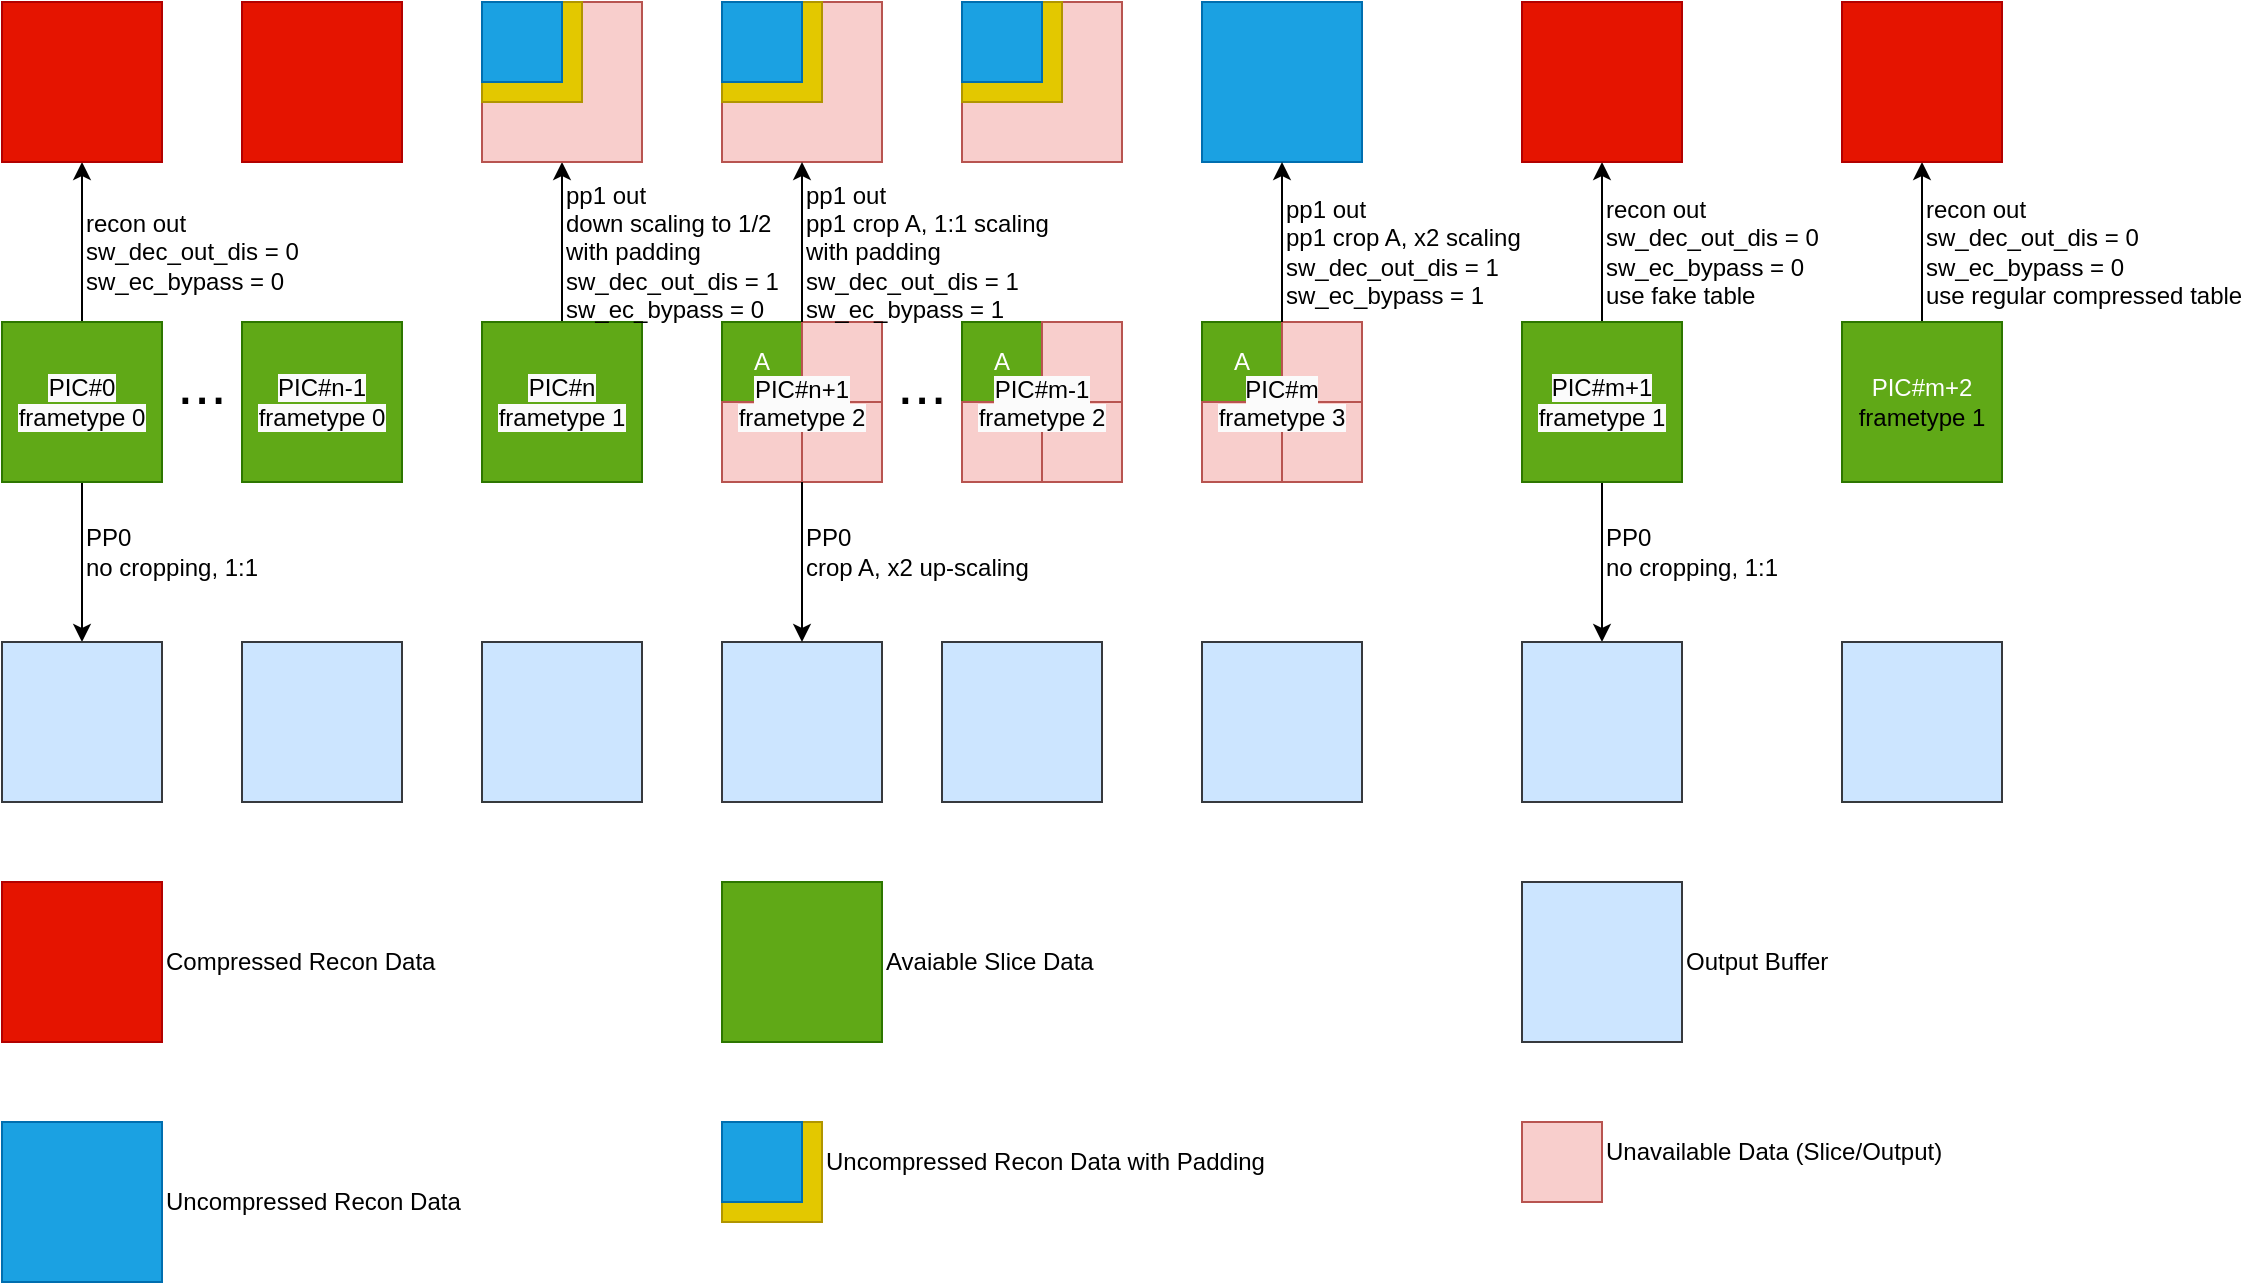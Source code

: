 <mxfile version="21.5.2" type="github">
  <diagram name="CR" id="-hj26rZd8-g5TWYFawQo">
    <mxGraphModel dx="818" dy="492" grid="1" gridSize="10" guides="1" tooltips="1" connect="1" arrows="0" fold="1" page="1" pageScale="1" pageWidth="1169" pageHeight="1654" math="0" shadow="0">
      <root>
        <mxCell id="0" />
        <mxCell id="1" parent="0" />
        <mxCell id="bH6gv9mdCXaSQuvATHA7-13" value="&lt;span style=&quot;color: rgb(0, 0, 0); font-family: Helvetica; font-size: 12px; font-style: normal; font-variant-ligatures: normal; font-variant-caps: normal; font-weight: 400; letter-spacing: normal; orphans: 2; text-align: center; text-indent: 0px; text-transform: none; widows: 2; word-spacing: 0px; -webkit-text-stroke-width: 0px; background-color: rgb(251, 251, 251); text-decoration-thickness: initial; text-decoration-style: initial; text-decoration-color: initial; float: none; display: inline !important;&quot;&gt;PIC#n-1&lt;/span&gt;&lt;br style=&quot;border-color: var(--border-color); color: rgb(0, 0, 0); font-family: Helvetica; font-size: 12px; font-style: normal; font-variant-ligatures: normal; font-variant-caps: normal; font-weight: 400; letter-spacing: normal; orphans: 2; text-align: center; text-indent: 0px; text-transform: none; widows: 2; word-spacing: 0px; -webkit-text-stroke-width: 0px; background-color: rgb(251, 251, 251); text-decoration-thickness: initial; text-decoration-style: initial; text-decoration-color: initial;&quot;&gt;&lt;span style=&quot;color: rgb(0, 0, 0); font-family: Helvetica; font-size: 12px; font-style: normal; font-variant-ligatures: normal; font-variant-caps: normal; font-weight: 400; letter-spacing: normal; orphans: 2; text-align: center; text-indent: 0px; text-transform: none; widows: 2; word-spacing: 0px; -webkit-text-stroke-width: 0px; background-color: rgb(251, 251, 251); text-decoration-thickness: initial; text-decoration-style: initial; text-decoration-color: initial; float: none; display: inline !important;&quot;&gt;frametype 0&lt;/span&gt;&lt;br&gt;" style="rounded=0;whiteSpace=wrap;html=1;fillColor=#60a917;fontColor=#ffffff;strokeColor=#2D7600;" vertex="1" parent="1">
          <mxGeometry x="159" y="280" width="80" height="80" as="geometry" />
        </mxCell>
        <mxCell id="bH6gv9mdCXaSQuvATHA7-14" value="" style="group;fillColor=none;" vertex="1" connectable="0" parent="1">
          <mxGeometry x="399" y="280" width="80" height="80" as="geometry" />
        </mxCell>
        <mxCell id="bH6gv9mdCXaSQuvATHA7-9" value="A" style="rounded=0;whiteSpace=wrap;html=1;fillColor=#60a917;strokeColor=#2D7600;fontColor=#ffffff;" vertex="1" parent="bH6gv9mdCXaSQuvATHA7-14">
          <mxGeometry width="40" height="40" as="geometry" />
        </mxCell>
        <mxCell id="bH6gv9mdCXaSQuvATHA7-10" value="" style="rounded=0;whiteSpace=wrap;html=1;fillColor=#f8cecc;strokeColor=#b85450;" vertex="1" parent="bH6gv9mdCXaSQuvATHA7-14">
          <mxGeometry x="40" width="40" height="40" as="geometry" />
        </mxCell>
        <mxCell id="bH6gv9mdCXaSQuvATHA7-11" value="" style="rounded=0;whiteSpace=wrap;html=1;fillColor=#f8cecc;strokeColor=#b85450;" vertex="1" parent="bH6gv9mdCXaSQuvATHA7-14">
          <mxGeometry y="40" width="40" height="40" as="geometry" />
        </mxCell>
        <mxCell id="bH6gv9mdCXaSQuvATHA7-12" value="" style="rounded=0;whiteSpace=wrap;html=1;fillColor=#f8cecc;strokeColor=#b85450;" vertex="1" parent="bH6gv9mdCXaSQuvATHA7-14">
          <mxGeometry x="40" y="40" width="40" height="40" as="geometry" />
        </mxCell>
        <mxCell id="bH6gv9mdCXaSQuvATHA7-30" value="&lt;span style=&quot;color: rgb(0, 0, 0); font-family: Helvetica; font-size: 12px; font-style: normal; font-variant-ligatures: normal; font-variant-caps: normal; font-weight: 400; letter-spacing: normal; orphans: 2; text-indent: 0px; text-transform: none; widows: 2; word-spacing: 0px; -webkit-text-stroke-width: 0px; background-color: rgb(251, 251, 251); text-decoration-thickness: initial; text-decoration-style: initial; text-decoration-color: initial; float: none; display: inline !important;&quot;&gt;PIC#n+1&lt;/span&gt;&lt;br style=&quot;border-color: var(--border-color); color: rgb(0, 0, 0); font-family: Helvetica; font-size: 12px; font-style: normal; font-variant-ligatures: normal; font-variant-caps: normal; font-weight: 400; letter-spacing: normal; orphans: 2; text-indent: 0px; text-transform: none; widows: 2; word-spacing: 0px; -webkit-text-stroke-width: 0px; background-color: rgb(251, 251, 251); text-decoration-thickness: initial; text-decoration-style: initial; text-decoration-color: initial;&quot;&gt;&lt;span style=&quot;color: rgb(0, 0, 0); font-family: Helvetica; font-size: 12px; font-style: normal; font-variant-ligatures: normal; font-variant-caps: normal; font-weight: 400; letter-spacing: normal; orphans: 2; text-indent: 0px; text-transform: none; widows: 2; word-spacing: 0px; -webkit-text-stroke-width: 0px; background-color: rgb(251, 251, 251); text-decoration-thickness: initial; text-decoration-style: initial; text-decoration-color: initial; float: none; display: inline !important;&quot;&gt;frametype 2&lt;/span&gt;" style="text;whiteSpace=wrap;html=1;align=center;" vertex="1" parent="bH6gv9mdCXaSQuvATHA7-14">
          <mxGeometry y="20" width="80" height="40" as="geometry" />
        </mxCell>
        <mxCell id="bH6gv9mdCXaSQuvATHA7-59" style="edgeStyle=orthogonalEdgeStyle;rounded=0;orthogonalLoop=1;jettySize=auto;html=1;exitX=0.5;exitY=0;exitDx=0;exitDy=0;entryX=0.5;entryY=1;entryDx=0;entryDy=0;" edge="1" parent="1" source="bH6gv9mdCXaSQuvATHA7-15" target="bH6gv9mdCXaSQuvATHA7-41">
          <mxGeometry relative="1" as="geometry" />
        </mxCell>
        <mxCell id="bH6gv9mdCXaSQuvATHA7-78" style="edgeStyle=orthogonalEdgeStyle;rounded=0;orthogonalLoop=1;jettySize=auto;html=1;exitX=0.5;exitY=1;exitDx=0;exitDy=0;entryX=0.5;entryY=0;entryDx=0;entryDy=0;" edge="1" parent="1" source="bH6gv9mdCXaSQuvATHA7-15" target="bH6gv9mdCXaSQuvATHA7-33">
          <mxGeometry relative="1" as="geometry" />
        </mxCell>
        <mxCell id="bH6gv9mdCXaSQuvATHA7-15" value="&lt;span style=&quot;color: rgb(0, 0, 0); font-family: Helvetica; font-size: 12px; font-style: normal; font-variant-ligatures: normal; font-variant-caps: normal; font-weight: 400; letter-spacing: normal; orphans: 2; text-align: center; text-indent: 0px; text-transform: none; widows: 2; word-spacing: 0px; -webkit-text-stroke-width: 0px; background-color: rgb(251, 251, 251); text-decoration-thickness: initial; text-decoration-style: initial; text-decoration-color: initial; float: none; display: inline !important;&quot;&gt;PIC#0&lt;/span&gt;&lt;br style=&quot;border-color: var(--border-color); color: rgb(0, 0, 0); font-family: Helvetica; font-size: 12px; font-style: normal; font-variant-ligatures: normal; font-variant-caps: normal; font-weight: 400; letter-spacing: normal; orphans: 2; text-align: center; text-indent: 0px; text-transform: none; widows: 2; word-spacing: 0px; -webkit-text-stroke-width: 0px; background-color: rgb(251, 251, 251); text-decoration-thickness: initial; text-decoration-style: initial; text-decoration-color: initial;&quot;&gt;&lt;span style=&quot;color: rgb(0, 0, 0); font-family: Helvetica; font-size: 12px; font-style: normal; font-variant-ligatures: normal; font-variant-caps: normal; font-weight: 400; letter-spacing: normal; orphans: 2; text-align: center; text-indent: 0px; text-transform: none; widows: 2; word-spacing: 0px; -webkit-text-stroke-width: 0px; background-color: rgb(251, 251, 251); text-decoration-thickness: initial; text-decoration-style: initial; text-decoration-color: initial; float: none; display: inline !important;&quot;&gt;frametype 0&lt;/span&gt;&lt;br&gt;" style="rounded=0;whiteSpace=wrap;html=1;fillColor=#60a917;fontColor=#ffffff;strokeColor=#2D7600;" vertex="1" parent="1">
          <mxGeometry x="39" y="280" width="80" height="80" as="geometry" />
        </mxCell>
        <mxCell id="bH6gv9mdCXaSQuvATHA7-67" style="edgeStyle=orthogonalEdgeStyle;rounded=0;orthogonalLoop=1;jettySize=auto;html=1;exitX=0.5;exitY=0;exitDx=0;exitDy=0;entryX=0.5;entryY=1;entryDx=0;entryDy=0;" edge="1" parent="1" source="bH6gv9mdCXaSQuvATHA7-16" target="bH6gv9mdCXaSQuvATHA7-63">
          <mxGeometry relative="1" as="geometry" />
        </mxCell>
        <mxCell id="bH6gv9mdCXaSQuvATHA7-16" value="&lt;span style=&quot;color: rgb(0, 0, 0); font-family: Helvetica; font-size: 12px; font-style: normal; font-variant-ligatures: normal; font-variant-caps: normal; font-weight: 400; letter-spacing: normal; orphans: 2; text-align: center; text-indent: 0px; text-transform: none; widows: 2; word-spacing: 0px; -webkit-text-stroke-width: 0px; background-color: rgb(251, 251, 251); text-decoration-thickness: initial; text-decoration-style: initial; text-decoration-color: initial; float: none; display: inline !important;&quot;&gt;PIC#n&lt;/span&gt;&lt;br style=&quot;border-color: var(--border-color); color: rgb(0, 0, 0); font-family: Helvetica; font-size: 12px; font-style: normal; font-variant-ligatures: normal; font-variant-caps: normal; font-weight: 400; letter-spacing: normal; orphans: 2; text-align: center; text-indent: 0px; text-transform: none; widows: 2; word-spacing: 0px; -webkit-text-stroke-width: 0px; background-color: rgb(251, 251, 251); text-decoration-thickness: initial; text-decoration-style: initial; text-decoration-color: initial;&quot;&gt;&lt;span style=&quot;color: rgb(0, 0, 0); font-family: Helvetica; font-size: 12px; font-style: normal; font-variant-ligatures: normal; font-variant-caps: normal; font-weight: 400; letter-spacing: normal; orphans: 2; text-align: center; text-indent: 0px; text-transform: none; widows: 2; word-spacing: 0px; -webkit-text-stroke-width: 0px; background-color: rgb(251, 251, 251); text-decoration-thickness: initial; text-decoration-style: initial; text-decoration-color: initial; float: none; display: inline !important;&quot;&gt;frametype 1&lt;/span&gt;&lt;br&gt;" style="rounded=0;whiteSpace=wrap;html=1;fillColor=#60a917;fontColor=#ffffff;strokeColor=#2D7600;" vertex="1" parent="1">
          <mxGeometry x="279" y="280" width="80" height="80" as="geometry" />
        </mxCell>
        <mxCell id="bH6gv9mdCXaSQuvATHA7-17" value="" style="group;fillColor=none;" vertex="1" connectable="0" parent="1">
          <mxGeometry x="519" y="280" width="80" height="80" as="geometry" />
        </mxCell>
        <mxCell id="bH6gv9mdCXaSQuvATHA7-18" value="A" style="rounded=0;whiteSpace=wrap;html=1;fillColor=#60a917;strokeColor=#2D7600;fontColor=#ffffff;" vertex="1" parent="bH6gv9mdCXaSQuvATHA7-17">
          <mxGeometry width="40" height="40" as="geometry" />
        </mxCell>
        <mxCell id="bH6gv9mdCXaSQuvATHA7-19" value="" style="rounded=0;whiteSpace=wrap;html=1;fillColor=#f8cecc;strokeColor=#b85450;" vertex="1" parent="bH6gv9mdCXaSQuvATHA7-17">
          <mxGeometry x="40" width="40" height="40" as="geometry" />
        </mxCell>
        <mxCell id="bH6gv9mdCXaSQuvATHA7-20" value="" style="rounded=0;whiteSpace=wrap;html=1;fillColor=#f8cecc;strokeColor=#b85450;" vertex="1" parent="bH6gv9mdCXaSQuvATHA7-17">
          <mxGeometry y="40" width="40" height="40" as="geometry" />
        </mxCell>
        <mxCell id="bH6gv9mdCXaSQuvATHA7-21" value="" style="rounded=0;whiteSpace=wrap;html=1;fillColor=#f8cecc;strokeColor=#b85450;" vertex="1" parent="bH6gv9mdCXaSQuvATHA7-17">
          <mxGeometry x="40" y="40" width="40" height="40" as="geometry" />
        </mxCell>
        <mxCell id="bH6gv9mdCXaSQuvATHA7-31" value="&lt;span style=&quot;color: rgb(0, 0, 0); font-family: Helvetica; font-size: 12px; font-style: normal; font-variant-ligatures: normal; font-variant-caps: normal; font-weight: 400; letter-spacing: normal; orphans: 2; text-indent: 0px; text-transform: none; widows: 2; word-spacing: 0px; -webkit-text-stroke-width: 0px; background-color: rgb(251, 251, 251); text-decoration-thickness: initial; text-decoration-style: initial; text-decoration-color: initial; float: none; display: inline !important;&quot;&gt;PIC#m-1&lt;/span&gt;&lt;br style=&quot;border-color: var(--border-color); color: rgb(0, 0, 0); font-family: Helvetica; font-size: 12px; font-style: normal; font-variant-ligatures: normal; font-variant-caps: normal; font-weight: 400; letter-spacing: normal; orphans: 2; text-indent: 0px; text-transform: none; widows: 2; word-spacing: 0px; -webkit-text-stroke-width: 0px; background-color: rgb(251, 251, 251); text-decoration-thickness: initial; text-decoration-style: initial; text-decoration-color: initial;&quot;&gt;&lt;span style=&quot;color: rgb(0, 0, 0); font-family: Helvetica; font-size: 12px; font-style: normal; font-variant-ligatures: normal; font-variant-caps: normal; font-weight: 400; letter-spacing: normal; orphans: 2; text-indent: 0px; text-transform: none; widows: 2; word-spacing: 0px; -webkit-text-stroke-width: 0px; background-color: rgb(251, 251, 251); text-decoration-thickness: initial; text-decoration-style: initial; text-decoration-color: initial; float: none; display: inline !important;&quot;&gt;frametype 2&lt;/span&gt;" style="text;whiteSpace=wrap;html=1;align=center;" vertex="1" parent="bH6gv9mdCXaSQuvATHA7-17">
          <mxGeometry y="20" width="80" height="40" as="geometry" />
        </mxCell>
        <mxCell id="bH6gv9mdCXaSQuvATHA7-22" value="" style="group;fillColor=none;" vertex="1" connectable="0" parent="1">
          <mxGeometry x="639" y="280" width="80" height="80" as="geometry" />
        </mxCell>
        <mxCell id="bH6gv9mdCXaSQuvATHA7-23" value="A" style="rounded=0;whiteSpace=wrap;html=1;fillColor=#60a917;strokeColor=#2D7600;fontColor=#ffffff;" vertex="1" parent="bH6gv9mdCXaSQuvATHA7-22">
          <mxGeometry width="40" height="40" as="geometry" />
        </mxCell>
        <mxCell id="bH6gv9mdCXaSQuvATHA7-24" value="" style="rounded=0;whiteSpace=wrap;html=1;fillColor=#f8cecc;strokeColor=#b85450;" vertex="1" parent="bH6gv9mdCXaSQuvATHA7-22">
          <mxGeometry x="40" width="40" height="40" as="geometry" />
        </mxCell>
        <mxCell id="bH6gv9mdCXaSQuvATHA7-25" value="" style="rounded=0;whiteSpace=wrap;html=1;fillColor=#f8cecc;strokeColor=#b85450;" vertex="1" parent="bH6gv9mdCXaSQuvATHA7-22">
          <mxGeometry y="40" width="40" height="40" as="geometry" />
        </mxCell>
        <mxCell id="bH6gv9mdCXaSQuvATHA7-26" value="" style="rounded=0;whiteSpace=wrap;html=1;fillColor=#f8cecc;strokeColor=#b85450;" vertex="1" parent="bH6gv9mdCXaSQuvATHA7-22">
          <mxGeometry x="40" y="40" width="40" height="40" as="geometry" />
        </mxCell>
        <mxCell id="bH6gv9mdCXaSQuvATHA7-32" value="&lt;span style=&quot;color: rgb(0, 0, 0); font-family: Helvetica; font-size: 12px; font-style: normal; font-variant-ligatures: normal; font-variant-caps: normal; font-weight: 400; letter-spacing: normal; orphans: 2; text-indent: 0px; text-transform: none; widows: 2; word-spacing: 0px; -webkit-text-stroke-width: 0px; background-color: rgb(251, 251, 251); text-decoration-thickness: initial; text-decoration-style: initial; text-decoration-color: initial; float: none; display: inline !important;&quot;&gt;PIC#m&lt;/span&gt;&lt;br style=&quot;border-color: var(--border-color); color: rgb(0, 0, 0); font-family: Helvetica; font-size: 12px; font-style: normal; font-variant-ligatures: normal; font-variant-caps: normal; font-weight: 400; letter-spacing: normal; orphans: 2; text-indent: 0px; text-transform: none; widows: 2; word-spacing: 0px; -webkit-text-stroke-width: 0px; background-color: rgb(251, 251, 251); text-decoration-thickness: initial; text-decoration-style: initial; text-decoration-color: initial;&quot;&gt;&lt;span style=&quot;color: rgb(0, 0, 0); font-family: Helvetica; font-size: 12px; font-style: normal; font-variant-ligatures: normal; font-variant-caps: normal; font-weight: 400; letter-spacing: normal; orphans: 2; text-indent: 0px; text-transform: none; widows: 2; word-spacing: 0px; -webkit-text-stroke-width: 0px; background-color: rgb(251, 251, 251); text-decoration-thickness: initial; text-decoration-style: initial; text-decoration-color: initial; float: none; display: inline !important;&quot;&gt;frametype 3&lt;/span&gt;" style="text;whiteSpace=wrap;html=1;align=center;" vertex="1" parent="bH6gv9mdCXaSQuvATHA7-22">
          <mxGeometry y="20" width="80" height="40" as="geometry" />
        </mxCell>
        <mxCell id="bH6gv9mdCXaSQuvATHA7-71" style="edgeStyle=orthogonalEdgeStyle;rounded=0;orthogonalLoop=1;jettySize=auto;html=1;exitX=0.5;exitY=0;exitDx=0;exitDy=0;entryX=0.5;entryY=1;entryDx=0;entryDy=0;" edge="1" parent="1" source="bH6gv9mdCXaSQuvATHA7-27" target="bH6gv9mdCXaSQuvATHA7-47">
          <mxGeometry relative="1" as="geometry" />
        </mxCell>
        <mxCell id="bH6gv9mdCXaSQuvATHA7-82" style="edgeStyle=orthogonalEdgeStyle;rounded=0;orthogonalLoop=1;jettySize=auto;html=1;exitX=0.5;exitY=1;exitDx=0;exitDy=0;entryX=0.5;entryY=0;entryDx=0;entryDy=0;" edge="1" parent="1" source="bH6gv9mdCXaSQuvATHA7-27" target="bH6gv9mdCXaSQuvATHA7-39">
          <mxGeometry relative="1" as="geometry" />
        </mxCell>
        <mxCell id="bH6gv9mdCXaSQuvATHA7-27" value="&lt;span style=&quot;color: rgb(0, 0, 0); font-family: Helvetica; font-size: 12px; font-style: normal; font-variant-ligatures: normal; font-variant-caps: normal; font-weight: 400; letter-spacing: normal; orphans: 2; text-align: center; text-indent: 0px; text-transform: none; widows: 2; word-spacing: 0px; -webkit-text-stroke-width: 0px; background-color: rgb(251, 251, 251); text-decoration-thickness: initial; text-decoration-style: initial; text-decoration-color: initial; float: none; display: inline !important;&quot;&gt;PIC#m+1&lt;/span&gt;&lt;br style=&quot;border-color: var(--border-color); color: rgb(0, 0, 0); font-family: Helvetica; font-size: 12px; font-style: normal; font-variant-ligatures: normal; font-variant-caps: normal; font-weight: 400; letter-spacing: normal; orphans: 2; text-align: center; text-indent: 0px; text-transform: none; widows: 2; word-spacing: 0px; -webkit-text-stroke-width: 0px; background-color: rgb(251, 251, 251); text-decoration-thickness: initial; text-decoration-style: initial; text-decoration-color: initial;&quot;&gt;&lt;span style=&quot;color: rgb(0, 0, 0); font-family: Helvetica; font-size: 12px; font-style: normal; font-variant-ligatures: normal; font-variant-caps: normal; font-weight: 400; letter-spacing: normal; orphans: 2; text-align: center; text-indent: 0px; text-transform: none; widows: 2; word-spacing: 0px; -webkit-text-stroke-width: 0px; background-color: rgb(251, 251, 251); text-decoration-thickness: initial; text-decoration-style: initial; text-decoration-color: initial; float: none; display: inline !important;&quot;&gt;frametype 1&lt;/span&gt;&lt;br&gt;" style="rounded=0;whiteSpace=wrap;html=1;fillColor=#60a917;fontColor=#ffffff;strokeColor=#2D7600;" vertex="1" parent="1">
          <mxGeometry x="799" y="280" width="80" height="80" as="geometry" />
        </mxCell>
        <mxCell id="bH6gv9mdCXaSQuvATHA7-73" style="edgeStyle=orthogonalEdgeStyle;rounded=0;orthogonalLoop=1;jettySize=auto;html=1;exitX=0.5;exitY=0;exitDx=0;exitDy=0;entryX=0.5;entryY=1;entryDx=0;entryDy=0;" edge="1" parent="1" source="bH6gv9mdCXaSQuvATHA7-28" target="bH6gv9mdCXaSQuvATHA7-48">
          <mxGeometry relative="1" as="geometry" />
        </mxCell>
        <mxCell id="bH6gv9mdCXaSQuvATHA7-28" value="PIC#m+2&lt;br style=&quot;border-color: var(--border-color); color: rgb(0, 0, 0);&quot;&gt;&lt;span style=&quot;color: rgb(0, 0, 0);&quot;&gt;frametype 1&lt;/span&gt;" style="rounded=0;whiteSpace=wrap;html=1;fillColor=#60a917;fontColor=#ffffff;strokeColor=#2D7600;" vertex="1" parent="1">
          <mxGeometry x="959" y="280" width="80" height="80" as="geometry" />
        </mxCell>
        <mxCell id="bH6gv9mdCXaSQuvATHA7-33" value="" style="whiteSpace=wrap;html=1;aspect=fixed;fillColor=#cce5ff;strokeColor=#36393d;" vertex="1" parent="1">
          <mxGeometry x="39" y="440" width="80" height="80" as="geometry" />
        </mxCell>
        <mxCell id="bH6gv9mdCXaSQuvATHA7-34" value="" style="whiteSpace=wrap;html=1;aspect=fixed;fillColor=#cce5ff;strokeColor=#36393d;" vertex="1" parent="1">
          <mxGeometry x="159" y="440" width="80" height="80" as="geometry" />
        </mxCell>
        <mxCell id="bH6gv9mdCXaSQuvATHA7-35" value="" style="whiteSpace=wrap;html=1;aspect=fixed;fillColor=#cce5ff;strokeColor=#36393d;" vertex="1" parent="1">
          <mxGeometry x="279" y="440" width="80" height="80" as="geometry" />
        </mxCell>
        <mxCell id="bH6gv9mdCXaSQuvATHA7-37" value="" style="whiteSpace=wrap;html=1;aspect=fixed;fillColor=#cce5ff;strokeColor=#36393d;" vertex="1" parent="1">
          <mxGeometry x="509" y="440" width="80" height="80" as="geometry" />
        </mxCell>
        <mxCell id="bH6gv9mdCXaSQuvATHA7-38" value="" style="whiteSpace=wrap;html=1;aspect=fixed;fillColor=#cce5ff;strokeColor=#36393d;" vertex="1" parent="1">
          <mxGeometry x="639" y="440" width="80" height="80" as="geometry" />
        </mxCell>
        <mxCell id="bH6gv9mdCXaSQuvATHA7-39" value="" style="whiteSpace=wrap;html=1;aspect=fixed;fillColor=#cce5ff;strokeColor=#36393d;" vertex="1" parent="1">
          <mxGeometry x="799" y="440" width="80" height="80" as="geometry" />
        </mxCell>
        <mxCell id="bH6gv9mdCXaSQuvATHA7-40" value="" style="whiteSpace=wrap;html=1;aspect=fixed;fillColor=#cce5ff;strokeColor=#36393d;" vertex="1" parent="1">
          <mxGeometry x="959" y="440" width="80" height="80" as="geometry" />
        </mxCell>
        <mxCell id="bH6gv9mdCXaSQuvATHA7-41" value="" style="whiteSpace=wrap;html=1;aspect=fixed;fillColor=#e51400;fontColor=#ffffff;strokeColor=#B20000;" vertex="1" parent="1">
          <mxGeometry x="39" y="120" width="80" height="80" as="geometry" />
        </mxCell>
        <mxCell id="bH6gv9mdCXaSQuvATHA7-42" value="" style="whiteSpace=wrap;html=1;aspect=fixed;fillColor=#e51400;fontColor=#ffffff;strokeColor=#B20000;" vertex="1" parent="1">
          <mxGeometry x="159" y="120" width="80" height="80" as="geometry" />
        </mxCell>
        <mxCell id="bH6gv9mdCXaSQuvATHA7-44" value="" style="whiteSpace=wrap;html=1;aspect=fixed;fillColor=#cce5ff;strokeColor=#36393d;" vertex="1" parent="1">
          <mxGeometry x="399" y="440" width="80" height="80" as="geometry" />
        </mxCell>
        <mxCell id="bH6gv9mdCXaSQuvATHA7-46" value="" style="whiteSpace=wrap;html=1;aspect=fixed;fillColor=#1ba1e2;fontColor=#ffffff;strokeColor=#006EAF;" vertex="1" parent="1">
          <mxGeometry x="639" y="120" width="80" height="80" as="geometry" />
        </mxCell>
        <mxCell id="bH6gv9mdCXaSQuvATHA7-47" value="" style="whiteSpace=wrap;html=1;aspect=fixed;fillColor=#e51400;fontColor=#ffffff;strokeColor=#B20000;" vertex="1" parent="1">
          <mxGeometry x="799" y="120" width="80" height="80" as="geometry" />
        </mxCell>
        <mxCell id="bH6gv9mdCXaSQuvATHA7-48" value="" style="whiteSpace=wrap;html=1;aspect=fixed;fillColor=#e51400;fontColor=#ffffff;strokeColor=#B20000;" vertex="1" parent="1">
          <mxGeometry x="959" y="120" width="80" height="80" as="geometry" />
        </mxCell>
        <mxCell id="bH6gv9mdCXaSQuvATHA7-51" value="" style="whiteSpace=wrap;html=1;aspect=fixed;fillColor=#f8cecc;strokeColor=#b85450;" vertex="1" parent="1">
          <mxGeometry x="399" y="120" width="80" height="80" as="geometry" />
        </mxCell>
        <mxCell id="bH6gv9mdCXaSQuvATHA7-52" value="" style="rounded=0;whiteSpace=wrap;html=1;fillColor=#e3c800;strokeColor=#B09500;fontColor=#000000;" vertex="1" parent="1">
          <mxGeometry x="399" y="120" width="50" height="50" as="geometry" />
        </mxCell>
        <mxCell id="bH6gv9mdCXaSQuvATHA7-53" value="" style="rounded=0;whiteSpace=wrap;html=1;fillColor=#1ba1e2;strokeColor=#006EAF;fontColor=#ffffff;" vertex="1" parent="1">
          <mxGeometry x="399" y="120" width="40" height="40" as="geometry" />
        </mxCell>
        <mxCell id="bH6gv9mdCXaSQuvATHA7-54" value="" style="whiteSpace=wrap;html=1;aspect=fixed;fillColor=#f8cecc;strokeColor=#b85450;" vertex="1" parent="1">
          <mxGeometry x="519" y="120" width="80" height="80" as="geometry" />
        </mxCell>
        <mxCell id="bH6gv9mdCXaSQuvATHA7-55" value="" style="rounded=0;whiteSpace=wrap;html=1;fillColor=#e3c800;strokeColor=#B09500;fontColor=#000000;" vertex="1" parent="1">
          <mxGeometry x="519" y="120" width="50" height="50" as="geometry" />
        </mxCell>
        <mxCell id="bH6gv9mdCXaSQuvATHA7-56" value="" style="rounded=0;whiteSpace=wrap;html=1;fillColor=#1ba1e2;strokeColor=#006EAF;fontColor=#ffffff;" vertex="1" parent="1">
          <mxGeometry x="519" y="120" width="40" height="40" as="geometry" />
        </mxCell>
        <mxCell id="bH6gv9mdCXaSQuvATHA7-60" value="recon out&lt;br&gt;sw_dec_out_dis = 0&lt;br&gt;sw_ec_bypass = 0" style="text;html=1;strokeColor=none;fillColor=none;align=left;verticalAlign=middle;whiteSpace=wrap;rounded=0;" vertex="1" parent="1">
          <mxGeometry x="79" y="220" width="120" height="50" as="geometry" />
        </mxCell>
        <mxCell id="bH6gv9mdCXaSQuvATHA7-61" style="edgeStyle=orthogonalEdgeStyle;rounded=0;orthogonalLoop=1;jettySize=auto;html=1;exitX=1;exitY=0;exitDx=0;exitDy=0;entryX=0.5;entryY=1;entryDx=0;entryDy=0;" edge="1" parent="1" source="bH6gv9mdCXaSQuvATHA7-9" target="bH6gv9mdCXaSQuvATHA7-51">
          <mxGeometry relative="1" as="geometry" />
        </mxCell>
        <mxCell id="bH6gv9mdCXaSQuvATHA7-62" value="pp1 out&lt;br&gt;pp1 crop A, 1:1 scaling&lt;br&gt;with padding&lt;br&gt;sw_dec_out_dis = 1&lt;br&gt;sw_ec_bypass = 1" style="text;html=1;strokeColor=none;fillColor=none;align=left;verticalAlign=middle;whiteSpace=wrap;rounded=0;" vertex="1" parent="1">
          <mxGeometry x="439" y="220" width="130" height="50" as="geometry" />
        </mxCell>
        <mxCell id="bH6gv9mdCXaSQuvATHA7-63" value="" style="whiteSpace=wrap;html=1;aspect=fixed;fillColor=#f8cecc;strokeColor=#b85450;" vertex="1" parent="1">
          <mxGeometry x="279" y="120" width="80" height="80" as="geometry" />
        </mxCell>
        <mxCell id="bH6gv9mdCXaSQuvATHA7-64" value="" style="rounded=0;whiteSpace=wrap;html=1;fillColor=#e3c800;strokeColor=#B09500;fontColor=#000000;" vertex="1" parent="1">
          <mxGeometry x="279" y="120" width="50" height="50" as="geometry" />
        </mxCell>
        <mxCell id="bH6gv9mdCXaSQuvATHA7-65" value="" style="rounded=0;whiteSpace=wrap;html=1;fillColor=#1ba1e2;strokeColor=#006EAF;fontColor=#ffffff;" vertex="1" parent="1">
          <mxGeometry x="279" y="120" width="40" height="40" as="geometry" />
        </mxCell>
        <mxCell id="bH6gv9mdCXaSQuvATHA7-68" value="pp1 out&lt;br&gt;down scaling to 1/2&lt;br&gt;with padding&lt;br&gt;sw_dec_out_dis = 1&lt;br&gt;sw_ec_bypass = 0" style="text;html=1;strokeColor=none;fillColor=none;align=left;verticalAlign=middle;whiteSpace=wrap;rounded=0;" vertex="1" parent="1">
          <mxGeometry x="319" y="220" width="120" height="50" as="geometry" />
        </mxCell>
        <mxCell id="bH6gv9mdCXaSQuvATHA7-69" style="edgeStyle=orthogonalEdgeStyle;rounded=0;orthogonalLoop=1;jettySize=auto;html=1;exitX=1;exitY=0;exitDx=0;exitDy=0;entryX=0.5;entryY=1;entryDx=0;entryDy=0;" edge="1" parent="1" source="bH6gv9mdCXaSQuvATHA7-23" target="bH6gv9mdCXaSQuvATHA7-46">
          <mxGeometry relative="1" as="geometry" />
        </mxCell>
        <mxCell id="bH6gv9mdCXaSQuvATHA7-70" value="pp1 out&lt;br&gt;pp1 crop A, x2 scaling&lt;br&gt;sw_dec_out_dis = 1&lt;br&gt;sw_ec_bypass = 1" style="text;html=1;strokeColor=none;fillColor=none;align=left;verticalAlign=middle;whiteSpace=wrap;rounded=0;" vertex="1" parent="1">
          <mxGeometry x="679" y="220" width="130" height="50" as="geometry" />
        </mxCell>
        <mxCell id="bH6gv9mdCXaSQuvATHA7-72" value="recon out&lt;br&gt;sw_dec_out_dis = 0&lt;br&gt;sw_ec_bypass = 0&lt;br&gt;use fake table" style="text;html=1;strokeColor=none;fillColor=none;align=left;verticalAlign=middle;whiteSpace=wrap;rounded=0;" vertex="1" parent="1">
          <mxGeometry x="839" y="220" width="130" height="50" as="geometry" />
        </mxCell>
        <mxCell id="bH6gv9mdCXaSQuvATHA7-74" value="recon out&lt;br&gt;sw_dec_out_dis = 0&lt;br&gt;sw_ec_bypass = 0&lt;br&gt;use regular compressed table" style="text;html=1;strokeColor=none;fillColor=none;align=left;verticalAlign=middle;whiteSpace=wrap;rounded=0;" vertex="1" parent="1">
          <mxGeometry x="999" y="220" width="170" height="50" as="geometry" />
        </mxCell>
        <mxCell id="bH6gv9mdCXaSQuvATHA7-75" value="..." style="text;html=1;strokeColor=none;fillColor=none;align=center;verticalAlign=middle;whiteSpace=wrap;rounded=0;fontSize=30;" vertex="1" parent="1">
          <mxGeometry x="119" y="300" width="40" height="20" as="geometry" />
        </mxCell>
        <mxCell id="bH6gv9mdCXaSQuvATHA7-77" value="..." style="text;html=1;strokeColor=none;fillColor=none;align=center;verticalAlign=middle;whiteSpace=wrap;rounded=0;fontSize=30;" vertex="1" parent="1">
          <mxGeometry x="479" y="300" width="40" height="20" as="geometry" />
        </mxCell>
        <mxCell id="bH6gv9mdCXaSQuvATHA7-79" value="PP0&lt;br&gt;no cropping, 1:1" style="text;html=1;strokeColor=none;fillColor=none;align=left;verticalAlign=middle;whiteSpace=wrap;rounded=0;" vertex="1" parent="1">
          <mxGeometry x="79" y="370" width="120" height="50" as="geometry" />
        </mxCell>
        <mxCell id="bH6gv9mdCXaSQuvATHA7-80" style="edgeStyle=orthogonalEdgeStyle;rounded=0;orthogonalLoop=1;jettySize=auto;html=1;exitX=1;exitY=1;exitDx=0;exitDy=0;" edge="1" parent="1" source="bH6gv9mdCXaSQuvATHA7-11" target="bH6gv9mdCXaSQuvATHA7-44">
          <mxGeometry relative="1" as="geometry" />
        </mxCell>
        <mxCell id="bH6gv9mdCXaSQuvATHA7-81" value="PP0&lt;br&gt;crop A, x2 up-scaling" style="text;html=1;strokeColor=none;fillColor=none;align=left;verticalAlign=middle;whiteSpace=wrap;rounded=0;" vertex="1" parent="1">
          <mxGeometry x="439" y="370" width="120" height="50" as="geometry" />
        </mxCell>
        <mxCell id="bH6gv9mdCXaSQuvATHA7-83" value="PP0&lt;br&gt;no cropping, 1:1" style="text;html=1;strokeColor=none;fillColor=none;align=left;verticalAlign=middle;whiteSpace=wrap;rounded=0;" vertex="1" parent="1">
          <mxGeometry x="839" y="370" width="120" height="50" as="geometry" />
        </mxCell>
        <mxCell id="bH6gv9mdCXaSQuvATHA7-84" value="" style="whiteSpace=wrap;html=1;aspect=fixed;fillColor=#e51400;fontColor=#ffffff;strokeColor=#B20000;" vertex="1" parent="1">
          <mxGeometry x="39" y="560" width="80" height="80" as="geometry" />
        </mxCell>
        <mxCell id="bH6gv9mdCXaSQuvATHA7-85" value="Compressed Recon Data" style="text;html=1;strokeColor=none;fillColor=none;align=left;verticalAlign=middle;whiteSpace=wrap;rounded=0;" vertex="1" parent="1">
          <mxGeometry x="119" y="585" width="160" height="30" as="geometry" />
        </mxCell>
        <mxCell id="bH6gv9mdCXaSQuvATHA7-86" value="" style="rounded=0;whiteSpace=wrap;html=1;fillColor=#60a917;fontColor=#ffffff;strokeColor=#2D7600;" vertex="1" parent="1">
          <mxGeometry x="399" y="560" width="80" height="80" as="geometry" />
        </mxCell>
        <mxCell id="bH6gv9mdCXaSQuvATHA7-87" value="Avaiable Slice Data" style="text;html=1;strokeColor=none;fillColor=none;align=left;verticalAlign=middle;whiteSpace=wrap;rounded=0;" vertex="1" parent="1">
          <mxGeometry x="479" y="585" width="120" height="30" as="geometry" />
        </mxCell>
        <mxCell id="bH6gv9mdCXaSQuvATHA7-88" value="" style="whiteSpace=wrap;html=1;aspect=fixed;fillColor=#cce5ff;strokeColor=#36393d;" vertex="1" parent="1">
          <mxGeometry x="799" y="560" width="80" height="80" as="geometry" />
        </mxCell>
        <mxCell id="bH6gv9mdCXaSQuvATHA7-89" value="Output Buffer" style="text;html=1;strokeColor=none;fillColor=none;align=left;verticalAlign=middle;whiteSpace=wrap;rounded=0;" vertex="1" parent="1">
          <mxGeometry x="879" y="585" width="110" height="30" as="geometry" />
        </mxCell>
        <mxCell id="bH6gv9mdCXaSQuvATHA7-93" value="" style="rounded=0;whiteSpace=wrap;html=1;fillColor=#e3c800;strokeColor=#B09500;fontColor=#000000;" vertex="1" parent="1">
          <mxGeometry x="399" y="680" width="50" height="50" as="geometry" />
        </mxCell>
        <mxCell id="bH6gv9mdCXaSQuvATHA7-94" value="" style="rounded=0;whiteSpace=wrap;html=1;fillColor=#1ba1e2;strokeColor=#006EAF;fontColor=#ffffff;" vertex="1" parent="1">
          <mxGeometry x="399" y="680" width="40" height="40" as="geometry" />
        </mxCell>
        <mxCell id="bH6gv9mdCXaSQuvATHA7-95" value="Uncompressed Recon Data with Padding" style="text;html=1;strokeColor=none;fillColor=none;align=left;verticalAlign=middle;whiteSpace=wrap;rounded=0;" vertex="1" parent="1">
          <mxGeometry x="449" y="685" width="230" height="30" as="geometry" />
        </mxCell>
        <mxCell id="bH6gv9mdCXaSQuvATHA7-96" value="" style="whiteSpace=wrap;html=1;aspect=fixed;fillColor=#1ba1e2;fontColor=#ffffff;strokeColor=#006EAF;" vertex="1" parent="1">
          <mxGeometry x="39" y="680" width="80" height="80" as="geometry" />
        </mxCell>
        <mxCell id="bH6gv9mdCXaSQuvATHA7-97" value="Uncompressed Recon Data" style="text;html=1;strokeColor=none;fillColor=none;align=left;verticalAlign=middle;whiteSpace=wrap;rounded=0;" vertex="1" parent="1">
          <mxGeometry x="119" y="705" width="160" height="30" as="geometry" />
        </mxCell>
        <mxCell id="bH6gv9mdCXaSQuvATHA7-98" value="" style="rounded=0;whiteSpace=wrap;html=1;fillColor=#f8cecc;strokeColor=#b85450;" vertex="1" parent="1">
          <mxGeometry x="799" y="680" width="40" height="40" as="geometry" />
        </mxCell>
        <mxCell id="bH6gv9mdCXaSQuvATHA7-99" value="Unavailable Data (Slice/Output)" style="text;html=1;strokeColor=none;fillColor=none;align=left;verticalAlign=middle;whiteSpace=wrap;rounded=0;" vertex="1" parent="1">
          <mxGeometry x="839" y="680" width="180" height="30" as="geometry" />
        </mxCell>
      </root>
    </mxGraphModel>
  </diagram>
</mxfile>
